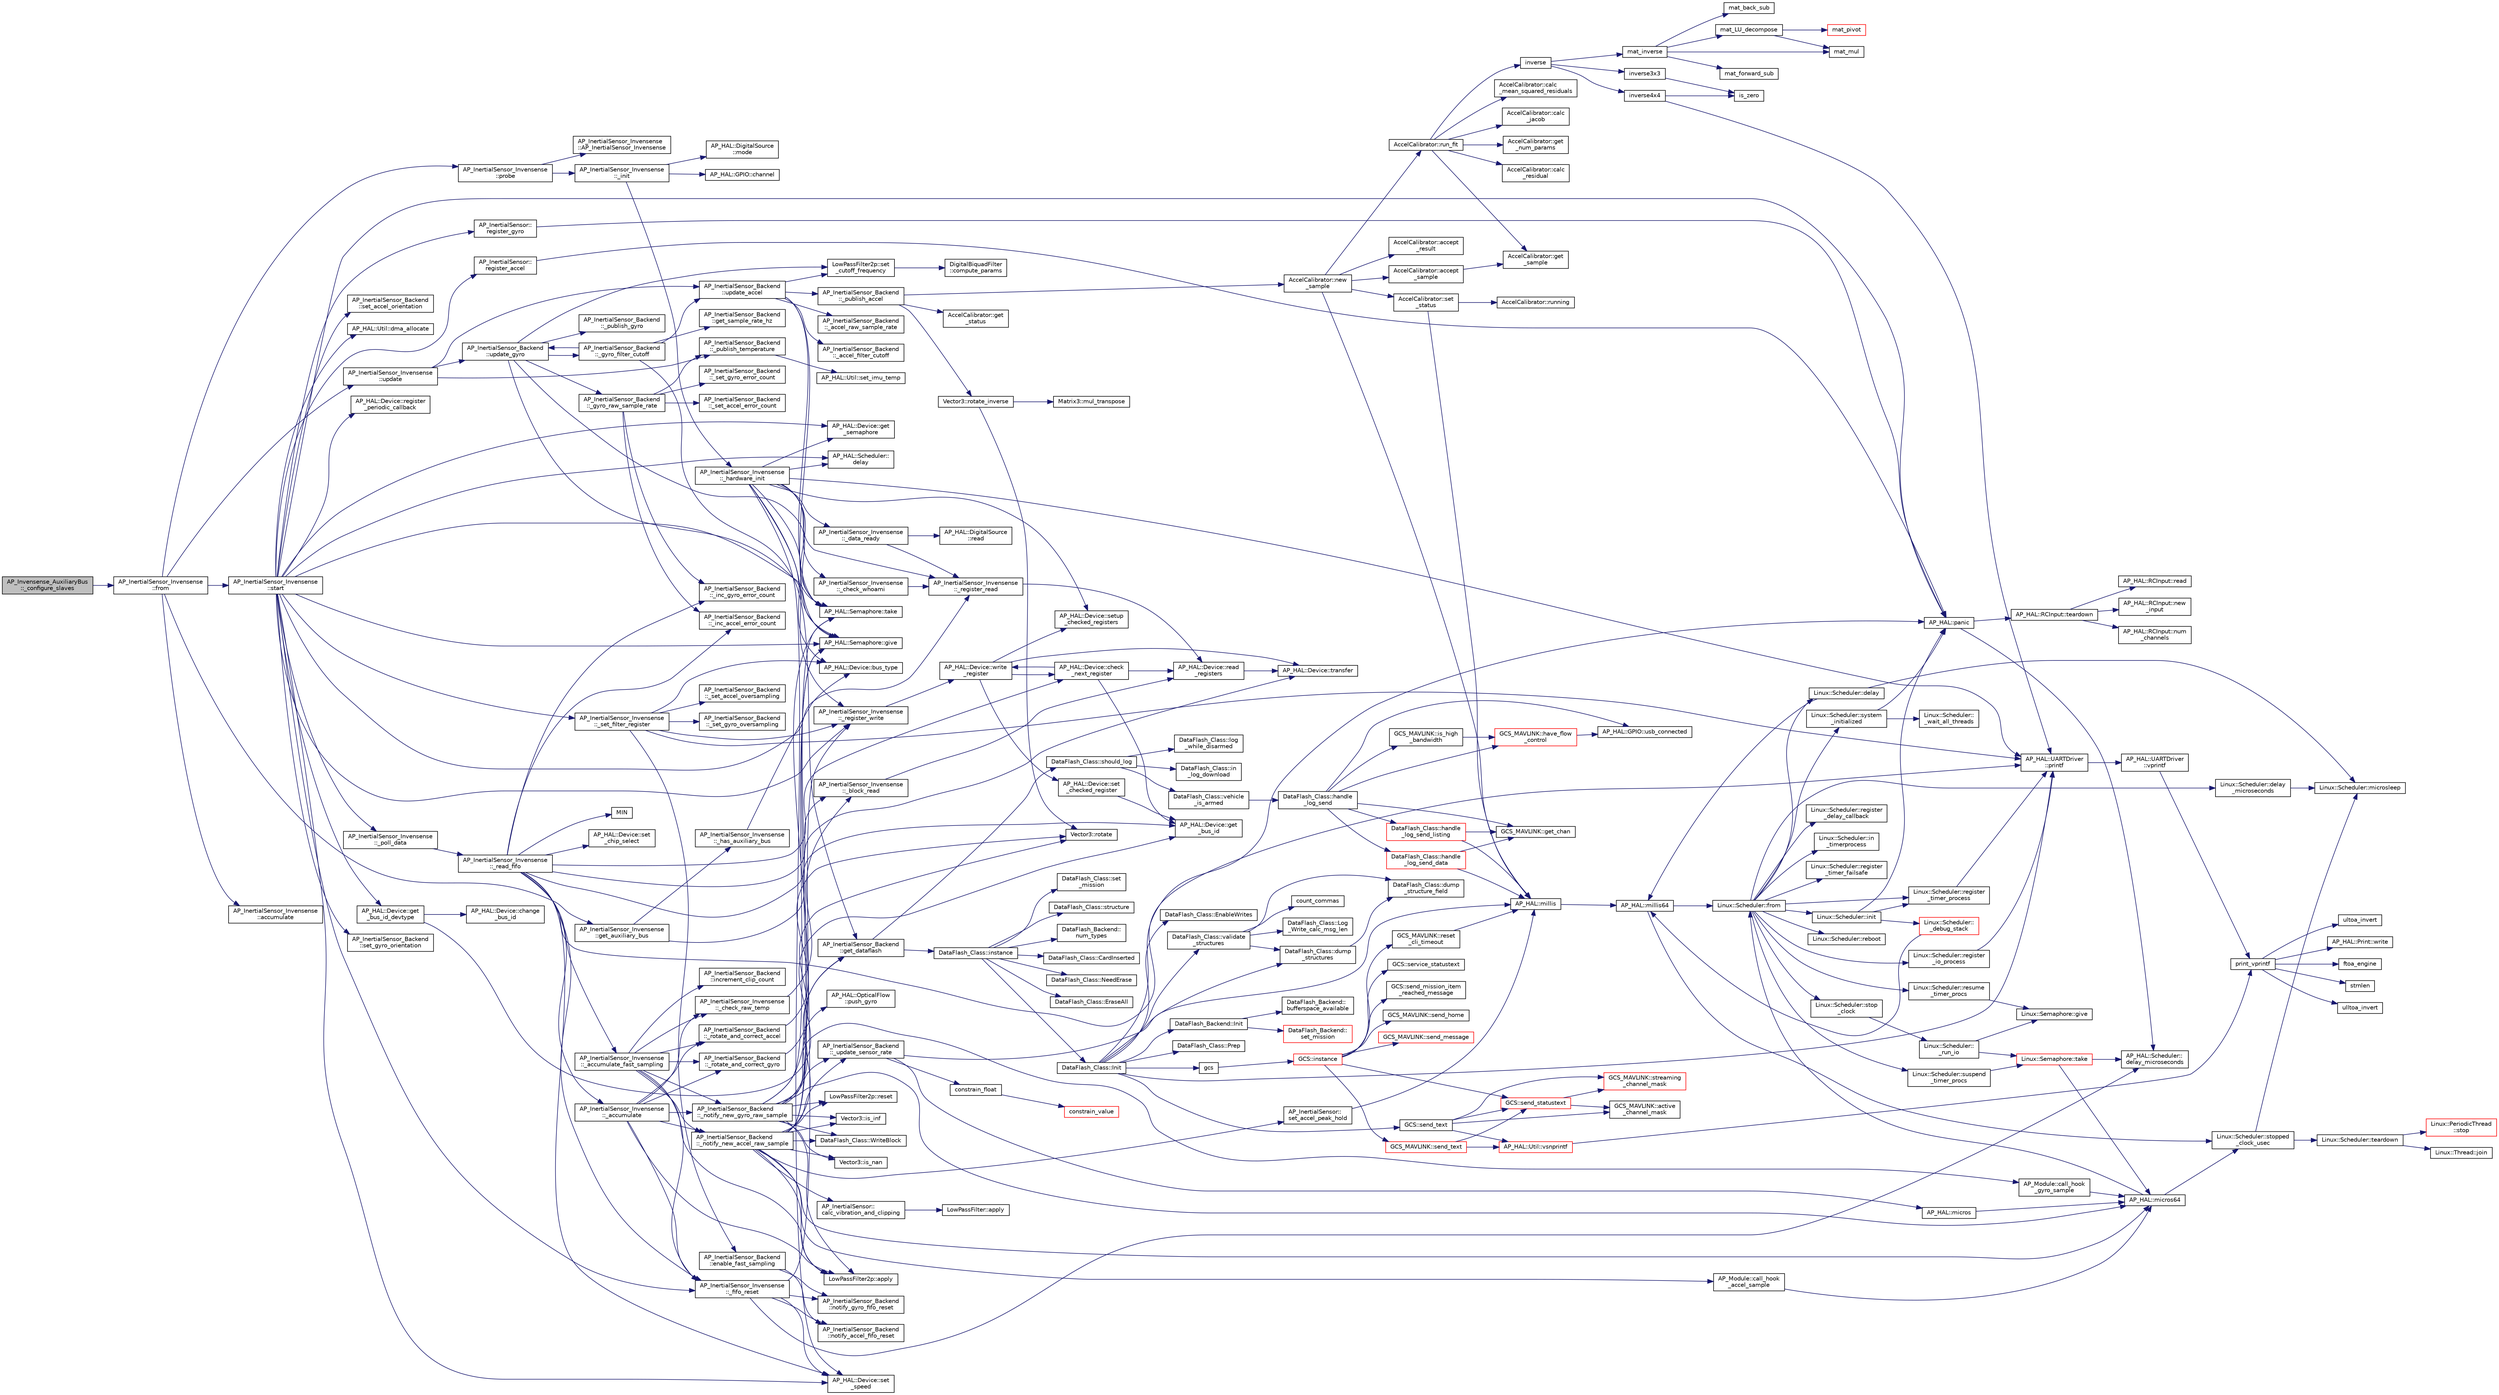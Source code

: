 digraph "AP_Invensense_AuxiliaryBus::_configure_slaves"
{
 // INTERACTIVE_SVG=YES
  edge [fontname="Helvetica",fontsize="10",labelfontname="Helvetica",labelfontsize="10"];
  node [fontname="Helvetica",fontsize="10",shape=record];
  rankdir="LR";
  Node1 [label="AP_Invensense_AuxiliaryBus\l::_configure_slaves",height=0.2,width=0.4,color="black", fillcolor="grey75", style="filled", fontcolor="black"];
  Node1 -> Node2 [color="midnightblue",fontsize="10",style="solid",fontname="Helvetica"];
  Node2 [label="AP_InertialSensor_Invensense\l::from",height=0.2,width=0.4,color="black", fillcolor="white", style="filled",URL="$classAP__InertialSensor__Invensense.html#a06dbf9b0eab84d31dbba20ed8acd5d3e"];
  Node2 -> Node3 [color="midnightblue",fontsize="10",style="solid",fontname="Helvetica"];
  Node3 [label="AP_InertialSensor_Invensense\l::probe",height=0.2,width=0.4,color="black", fillcolor="white", style="filled",URL="$classAP__InertialSensor__Invensense.html#a8097ce7e76464929d323cfc339ed4ac4"];
  Node3 -> Node4 [color="midnightblue",fontsize="10",style="solid",fontname="Helvetica"];
  Node4 [label="AP_InertialSensor_Invensense\l::AP_InertialSensor_Invensense",height=0.2,width=0.4,color="black", fillcolor="white", style="filled",URL="$classAP__InertialSensor__Invensense.html#a97e4364fb212a0f6e4282a318579ea54"];
  Node3 -> Node5 [color="midnightblue",fontsize="10",style="solid",fontname="Helvetica"];
  Node5 [label="AP_InertialSensor_Invensense\l::_init",height=0.2,width=0.4,color="black", fillcolor="white", style="filled",URL="$classAP__InertialSensor__Invensense.html#aa1f73d88f390dc33a024e74d418fcdbb"];
  Node5 -> Node6 [color="midnightblue",fontsize="10",style="solid",fontname="Helvetica"];
  Node6 [label="AP_HAL::GPIO::channel",height=0.2,width=0.4,color="black", fillcolor="white", style="filled",URL="$classAP__HAL_1_1GPIO.html#a4e8955091af056240f447b68b76725bb"];
  Node5 -> Node7 [color="midnightblue",fontsize="10",style="solid",fontname="Helvetica"];
  Node7 [label="AP_HAL::DigitalSource\l::mode",height=0.2,width=0.4,color="black", fillcolor="white", style="filled",URL="$classAP__HAL_1_1DigitalSource.html#af16b96dab1499f30659a1fd892df6c2d"];
  Node5 -> Node8 [color="midnightblue",fontsize="10",style="solid",fontname="Helvetica"];
  Node8 [label="AP_InertialSensor_Invensense\l::_hardware_init",height=0.2,width=0.4,color="black", fillcolor="white", style="filled",URL="$classAP__InertialSensor__Invensense.html#a21cdfb1a680c3a9ef39a8b0de574551d"];
  Node8 -> Node9 [color="midnightblue",fontsize="10",style="solid",fontname="Helvetica"];
  Node9 [label="AP_HAL::Device::get\l_semaphore",height=0.2,width=0.4,color="black", fillcolor="white", style="filled",URL="$classAP__HAL_1_1Device.html#a9cfca3d6c720115b4c77b21b64a2b8af"];
  Node8 -> Node10 [color="midnightblue",fontsize="10",style="solid",fontname="Helvetica"];
  Node10 [label="AP_HAL::Semaphore::take",height=0.2,width=0.4,color="black", fillcolor="white", style="filled",URL="$classAP__HAL_1_1Semaphore.html#abd3a0affad8bb211981a979f30386589"];
  Node8 -> Node11 [color="midnightblue",fontsize="10",style="solid",fontname="Helvetica"];
  Node11 [label="AP_HAL::Device::setup\l_checked_registers",height=0.2,width=0.4,color="black", fillcolor="white", style="filled",URL="$classAP__HAL_1_1Device.html#a4bad879386bd93b7f2340bff1437d041"];
  Node8 -> Node12 [color="midnightblue",fontsize="10",style="solid",fontname="Helvetica"];
  Node12 [label="AP_HAL::Device::set\l_speed",height=0.2,width=0.4,color="black", fillcolor="white", style="filled",URL="$classAP__HAL_1_1Device.html#ab8df2848215253ccd70298be7bb52339"];
  Node8 -> Node13 [color="midnightblue",fontsize="10",style="solid",fontname="Helvetica"];
  Node13 [label="AP_InertialSensor_Invensense\l::_check_whoami",height=0.2,width=0.4,color="black", fillcolor="white", style="filled",URL="$classAP__InertialSensor__Invensense.html#a0404ba143b7451a0ffb09b410733881b"];
  Node13 -> Node14 [color="midnightblue",fontsize="10",style="solid",fontname="Helvetica"];
  Node14 [label="AP_InertialSensor_Invensense\l::_register_read",height=0.2,width=0.4,color="black", fillcolor="white", style="filled",URL="$classAP__InertialSensor__Invensense.html#ab3565db6e0296bc0515f6d02f80ffade"];
  Node14 -> Node15 [color="midnightblue",fontsize="10",style="solid",fontname="Helvetica"];
  Node15 [label="AP_HAL::Device::read\l_registers",height=0.2,width=0.4,color="black", fillcolor="white", style="filled",URL="$classAP__HAL_1_1Device.html#a66215f964cfb5c7421effdb88a749550"];
  Node15 -> Node16 [color="midnightblue",fontsize="10",style="solid",fontname="Helvetica"];
  Node16 [label="AP_HAL::Device::transfer",height=0.2,width=0.4,color="black", fillcolor="white", style="filled",URL="$classAP__HAL_1_1Device.html#a2af24b5f93b678af718b65a606e538b0"];
  Node8 -> Node17 [color="midnightblue",fontsize="10",style="solid",fontname="Helvetica"];
  Node17 [label="AP_HAL::Semaphore::give",height=0.2,width=0.4,color="black", fillcolor="white", style="filled",URL="$classAP__HAL_1_1Semaphore.html#afcdbf03d5bea9d83037acc93bfaea7ce"];
  Node8 -> Node14 [color="midnightblue",fontsize="10",style="solid",fontname="Helvetica"];
  Node8 -> Node18 [color="midnightblue",fontsize="10",style="solid",fontname="Helvetica"];
  Node18 [label="AP_InertialSensor_Invensense\l::_register_write",height=0.2,width=0.4,color="black", fillcolor="white", style="filled",URL="$classAP__InertialSensor__Invensense.html#ab650abe4789bb0eef9a4c34812e5603e"];
  Node18 -> Node19 [color="midnightblue",fontsize="10",style="solid",fontname="Helvetica"];
  Node19 [label="AP_HAL::Device::write\l_register",height=0.2,width=0.4,color="black", fillcolor="white", style="filled",URL="$classAP__HAL_1_1Device.html#a450d2427d58c09d75c8268f8b808c37b"];
  Node19 -> Node20 [color="midnightblue",fontsize="10",style="solid",fontname="Helvetica"];
  Node20 [label="AP_HAL::Device::set\l_checked_register",height=0.2,width=0.4,color="black", fillcolor="white", style="filled",URL="$classAP__HAL_1_1Device.html#a44b62acec2c1c5d8bf8b9c07f5fe7192"];
  Node20 -> Node21 [color="midnightblue",fontsize="10",style="solid",fontname="Helvetica"];
  Node21 [label="AP_HAL::Device::get\l_bus_id",height=0.2,width=0.4,color="black", fillcolor="white", style="filled",URL="$classAP__HAL_1_1Device.html#a682fd556614308cb02773e94ec8e4b26"];
  Node19 -> Node16 [color="midnightblue",fontsize="10",style="solid",fontname="Helvetica"];
  Node19 -> Node11 [color="midnightblue",fontsize="10",style="solid",fontname="Helvetica"];
  Node19 -> Node22 [color="midnightblue",fontsize="10",style="solid",fontname="Helvetica"];
  Node22 [label="AP_HAL::Device::check\l_next_register",height=0.2,width=0.4,color="black", fillcolor="white", style="filled",URL="$classAP__HAL_1_1Device.html#a81202d89062b62f93bf8d13fa30a86d0"];
  Node22 -> Node15 [color="midnightblue",fontsize="10",style="solid",fontname="Helvetica"];
  Node22 -> Node21 [color="midnightblue",fontsize="10",style="solid",fontname="Helvetica"];
  Node22 -> Node19 [color="midnightblue",fontsize="10",style="solid",fontname="Helvetica"];
  Node8 -> Node23 [color="midnightblue",fontsize="10",style="solid",fontname="Helvetica"];
  Node23 [label="AP_HAL::Scheduler::\ldelay",height=0.2,width=0.4,color="black", fillcolor="white", style="filled",URL="$classAP__HAL_1_1Scheduler.html#ab3175e2e6223ccfe82f957e41cc12b26"];
  Node8 -> Node24 [color="midnightblue",fontsize="10",style="solid",fontname="Helvetica"];
  Node24 [label="AP_HAL::Device::bus_type",height=0.2,width=0.4,color="black", fillcolor="white", style="filled",URL="$classAP__HAL_1_1Device.html#a0e51c1247cf5f1ed2d689263d9c48eae"];
  Node8 -> Node25 [color="midnightblue",fontsize="10",style="solid",fontname="Helvetica"];
  Node25 [label="AP_InertialSensor_Invensense\l::_data_ready",height=0.2,width=0.4,color="black", fillcolor="white", style="filled",URL="$classAP__InertialSensor__Invensense.html#a425c8c056c2e606f472b8c49f4ad99b2"];
  Node25 -> Node26 [color="midnightblue",fontsize="10",style="solid",fontname="Helvetica"];
  Node26 [label="AP_HAL::DigitalSource\l::read",height=0.2,width=0.4,color="black", fillcolor="white", style="filled",URL="$classAP__HAL_1_1DigitalSource.html#a6d155c0e1088e7b045b075c34bc2a13e"];
  Node25 -> Node14 [color="midnightblue",fontsize="10",style="solid",fontname="Helvetica"];
  Node8 -> Node27 [color="midnightblue",fontsize="10",style="solid",fontname="Helvetica"];
  Node27 [label="AP_HAL::UARTDriver\l::printf",height=0.2,width=0.4,color="black", fillcolor="white", style="filled",URL="$classAP__HAL_1_1UARTDriver.html#a6ceedc792594e59fc7d80b39a435f027"];
  Node27 -> Node28 [color="midnightblue",fontsize="10",style="solid",fontname="Helvetica"];
  Node28 [label="AP_HAL::UARTDriver\l::vprintf",height=0.2,width=0.4,color="black", fillcolor="white", style="filled",URL="$classAP__HAL_1_1UARTDriver.html#aa8abfb6d6641299472c29ac1edde559f"];
  Node28 -> Node29 [color="midnightblue",fontsize="10",style="solid",fontname="Helvetica"];
  Node29 [label="print_vprintf",height=0.2,width=0.4,color="black", fillcolor="white", style="filled",URL="$print__vprintf_8cpp.html#a1534eaeab54696df96975b56d9f49212"];
  Node29 -> Node30 [color="midnightblue",fontsize="10",style="solid",fontname="Helvetica"];
  Node30 [label="AP_HAL::Print::write",height=0.2,width=0.4,color="black", fillcolor="white", style="filled",URL="$classAP__HAL_1_1Print.html#acc65391952a43334f8f5c9bef341f501"];
  Node29 -> Node31 [color="midnightblue",fontsize="10",style="solid",fontname="Helvetica"];
  Node31 [label="ftoa_engine",height=0.2,width=0.4,color="black", fillcolor="white", style="filled",URL="$ftoa__engine_8cpp.html#a1c28234da8f20b43c85890d4bb452947"];
  Node29 -> Node32 [color="midnightblue",fontsize="10",style="solid",fontname="Helvetica"];
  Node32 [label="strnlen",height=0.2,width=0.4,color="black", fillcolor="white", style="filled",URL="$replace_8cpp.html#a880bcc7b85a09e6254691bebd5344b51"];
  Node29 -> Node33 [color="midnightblue",fontsize="10",style="solid",fontname="Helvetica"];
  Node33 [label="ulltoa_invert",height=0.2,width=0.4,color="black", fillcolor="white", style="filled",URL="$utoa__invert_8cpp.html#a34926f552460b47c414ec4d83b32815c"];
  Node29 -> Node34 [color="midnightblue",fontsize="10",style="solid",fontname="Helvetica"];
  Node34 [label="ultoa_invert",height=0.2,width=0.4,color="black", fillcolor="white", style="filled",URL="$utoa__invert_8cpp.html#a5d99bba8e697c1e11da489d88fca8559"];
  Node2 -> Node35 [color="midnightblue",fontsize="10",style="solid",fontname="Helvetica"];
  Node35 [label="AP_InertialSensor_Invensense\l::update",height=0.2,width=0.4,color="black", fillcolor="white", style="filled",URL="$classAP__InertialSensor__Invensense.html#a247c35c3a991df3b0d40725108fd1763"];
  Node35 -> Node36 [color="midnightblue",fontsize="10",style="solid",fontname="Helvetica"];
  Node36 [label="AP_InertialSensor_Backend\l::update_accel",height=0.2,width=0.4,color="black", fillcolor="white", style="filled",URL="$classAP__InertialSensor__Backend.html#a27b1b02d701a305058551ad22d6fb75c"];
  Node36 -> Node10 [color="midnightblue",fontsize="10",style="solid",fontname="Helvetica"];
  Node36 -> Node37 [color="midnightblue",fontsize="10",style="solid",fontname="Helvetica"];
  Node37 [label="AP_InertialSensor_Backend\l::_publish_accel",height=0.2,width=0.4,color="black", fillcolor="white", style="filled",URL="$classAP__InertialSensor__Backend.html#a28212257f5b97b6e129f6b2d2c20424e"];
  Node37 -> Node38 [color="midnightblue",fontsize="10",style="solid",fontname="Helvetica"];
  Node38 [label="AccelCalibrator::get\l_status",height=0.2,width=0.4,color="black", fillcolor="white", style="filled",URL="$classAccelCalibrator.html#afc7c6fd5f0ab24471373a03995588e70"];
  Node37 -> Node39 [color="midnightblue",fontsize="10",style="solid",fontname="Helvetica"];
  Node39 [label="Vector3::rotate_inverse",height=0.2,width=0.4,color="black", fillcolor="white", style="filled",URL="$classVector3.html#a54af2cdf84d76ad47bdb4f7f43ccb7e8"];
  Node39 -> Node40 [color="midnightblue",fontsize="10",style="solid",fontname="Helvetica"];
  Node40 [label="Vector3::rotate",height=0.2,width=0.4,color="black", fillcolor="white", style="filled",URL="$classVector3.html#a53d5701ae2db9492944550927279b7b8"];
  Node39 -> Node41 [color="midnightblue",fontsize="10",style="solid",fontname="Helvetica"];
  Node41 [label="Matrix3::mul_transpose",height=0.2,width=0.4,color="black", fillcolor="white", style="filled",URL="$classMatrix3.html#a3705734aec6b67d729011cd792d7398a"];
  Node37 -> Node42 [color="midnightblue",fontsize="10",style="solid",fontname="Helvetica"];
  Node42 [label="AccelCalibrator::new\l_sample",height=0.2,width=0.4,color="black", fillcolor="white", style="filled",URL="$classAccelCalibrator.html#a32fa0d479b35c9ca0283542a6420b7cf"];
  Node42 -> Node43 [color="midnightblue",fontsize="10",style="solid",fontname="Helvetica"];
  Node43 [label="AccelCalibrator::set\l_status",height=0.2,width=0.4,color="black", fillcolor="white", style="filled",URL="$classAccelCalibrator.html#a2243497b1553a96ec4589da2489ad379"];
  Node43 -> Node44 [color="midnightblue",fontsize="10",style="solid",fontname="Helvetica"];
  Node44 [label="AccelCalibrator::running",height=0.2,width=0.4,color="black", fillcolor="white", style="filled",URL="$classAccelCalibrator.html#a0689e99155c87b32bd0fa72402e297a1"];
  Node43 -> Node45 [color="midnightblue",fontsize="10",style="solid",fontname="Helvetica"];
  Node45 [label="AP_HAL::millis",height=0.2,width=0.4,color="black", fillcolor="white", style="filled",URL="$namespaceAP__HAL.html#a77dffbb18891996280308e21316ec186"];
  Node45 -> Node46 [color="midnightblue",fontsize="10",style="solid",fontname="Helvetica"];
  Node46 [label="AP_HAL::millis64",height=0.2,width=0.4,color="black", fillcolor="white", style="filled",URL="$namespaceAP__HAL.html#a59336c5fceaf28a76d1df1581a87a25d"];
  Node46 -> Node47 [color="midnightblue",fontsize="10",style="solid",fontname="Helvetica"];
  Node47 [label="Linux::Scheduler::from",height=0.2,width=0.4,color="black", fillcolor="white", style="filled",URL="$classLinux_1_1Scheduler.html#a53ecaae0fdc72f85bd57c4b0cff93653"];
  Node47 -> Node48 [color="midnightblue",fontsize="10",style="solid",fontname="Helvetica"];
  Node48 [label="Linux::Scheduler::init",height=0.2,width=0.4,color="black", fillcolor="white", style="filled",URL="$classLinux_1_1Scheduler.html#a3d77c332e051c28c83fb07757e7100bd"];
  Node48 -> Node49 [color="midnightblue",fontsize="10",style="solid",fontname="Helvetica"];
  Node49 [label="AP_HAL::panic",height=0.2,width=0.4,color="black", fillcolor="white", style="filled",URL="$namespaceAP__HAL.html#a71832f03d849a0c088f04fc98d3c8143"];
  Node49 -> Node50 [color="midnightblue",fontsize="10",style="solid",fontname="Helvetica"];
  Node50 [label="AP_HAL::RCInput::teardown",height=0.2,width=0.4,color="black", fillcolor="white", style="filled",URL="$classAP__HAL_1_1RCInput.html#a2bea13d38f2b9ae8bf5193a3a69f0a31"];
  Node50 -> Node51 [color="midnightblue",fontsize="10",style="solid",fontname="Helvetica"];
  Node51 [label="AP_HAL::RCInput::new\l_input",height=0.2,width=0.4,color="black", fillcolor="white", style="filled",URL="$classAP__HAL_1_1RCInput.html#aee1fade33080edef83dd7db0fad0f7da"];
  Node50 -> Node52 [color="midnightblue",fontsize="10",style="solid",fontname="Helvetica"];
  Node52 [label="AP_HAL::RCInput::num\l_channels",height=0.2,width=0.4,color="black", fillcolor="white", style="filled",URL="$classAP__HAL_1_1RCInput.html#ae55f959c6115c1f41783af3a2b6c4fcd"];
  Node50 -> Node53 [color="midnightblue",fontsize="10",style="solid",fontname="Helvetica"];
  Node53 [label="AP_HAL::RCInput::read",height=0.2,width=0.4,color="black", fillcolor="white", style="filled",URL="$classAP__HAL_1_1RCInput.html#a078fd7e6d2e6a899009ec674a8e03498"];
  Node49 -> Node54 [color="midnightblue",fontsize="10",style="solid",fontname="Helvetica"];
  Node54 [label="AP_HAL::Scheduler::\ldelay_microseconds",height=0.2,width=0.4,color="black", fillcolor="white", style="filled",URL="$classAP__HAL_1_1Scheduler.html#a78c4f1b1f192ac1c99544b6cc8f099b0"];
  Node48 -> Node55 [color="midnightblue",fontsize="10",style="solid",fontname="Helvetica"];
  Node55 [label="Linux::Scheduler::register\l_timer_process",height=0.2,width=0.4,color="black", fillcolor="white", style="filled",URL="$classLinux_1_1Scheduler.html#a02a34a123dfebaf360f7010745e1e646"];
  Node55 -> Node27 [color="midnightblue",fontsize="10",style="solid",fontname="Helvetica"];
  Node48 -> Node56 [color="midnightblue",fontsize="10",style="solid",fontname="Helvetica"];
  Node56 [label="Linux::Scheduler::\l_debug_stack",height=0.2,width=0.4,color="red", fillcolor="white", style="filled",URL="$classLinux_1_1Scheduler.html#a163eb7b285c95b1b1d036fc61d723910"];
  Node56 -> Node46 [color="midnightblue",fontsize="10",style="solid",fontname="Helvetica"];
  Node47 -> Node57 [color="midnightblue",fontsize="10",style="solid",fontname="Helvetica"];
  Node57 [label="Linux::Scheduler::delay",height=0.2,width=0.4,color="black", fillcolor="white", style="filled",URL="$classLinux_1_1Scheduler.html#a14f3239ecbb9889823b20dc9de655c2f"];
  Node57 -> Node46 [color="midnightblue",fontsize="10",style="solid",fontname="Helvetica"];
  Node57 -> Node58 [color="midnightblue",fontsize="10",style="solid",fontname="Helvetica"];
  Node58 [label="Linux::Scheduler::microsleep",height=0.2,width=0.4,color="black", fillcolor="white", style="filled",URL="$classLinux_1_1Scheduler.html#a647872aff158b510c56862f51f951538"];
  Node47 -> Node59 [color="midnightblue",fontsize="10",style="solid",fontname="Helvetica"];
  Node59 [label="Linux::Scheduler::delay\l_microseconds",height=0.2,width=0.4,color="black", fillcolor="white", style="filled",URL="$classLinux_1_1Scheduler.html#a4cffd5bcba0175bf49c7aa75ff3bf09a"];
  Node59 -> Node58 [color="midnightblue",fontsize="10",style="solid",fontname="Helvetica"];
  Node47 -> Node60 [color="midnightblue",fontsize="10",style="solid",fontname="Helvetica"];
  Node60 [label="Linux::Scheduler::register\l_delay_callback",height=0.2,width=0.4,color="black", fillcolor="white", style="filled",URL="$classLinux_1_1Scheduler.html#a5cb50b637d5fd3e5f9220bc23db0fb3f"];
  Node47 -> Node55 [color="midnightblue",fontsize="10",style="solid",fontname="Helvetica"];
  Node47 -> Node61 [color="midnightblue",fontsize="10",style="solid",fontname="Helvetica"];
  Node61 [label="Linux::Scheduler::register\l_io_process",height=0.2,width=0.4,color="black", fillcolor="white", style="filled",URL="$classLinux_1_1Scheduler.html#aa2be97cb8686d72cc322fb38f69a940c"];
  Node61 -> Node27 [color="midnightblue",fontsize="10",style="solid",fontname="Helvetica"];
  Node47 -> Node62 [color="midnightblue",fontsize="10",style="solid",fontname="Helvetica"];
  Node62 [label="Linux::Scheduler::suspend\l_timer_procs",height=0.2,width=0.4,color="black", fillcolor="white", style="filled",URL="$classLinux_1_1Scheduler.html#abba967d02c28cb0b16a7cebbff9bc6d6"];
  Node62 -> Node63 [color="midnightblue",fontsize="10",style="solid",fontname="Helvetica"];
  Node63 [label="Linux::Semaphore::take",height=0.2,width=0.4,color="red", fillcolor="white", style="filled",URL="$classLinux_1_1Semaphore.html#afc4c8706abb7e68aa4001ea372dc614e"];
  Node63 -> Node64 [color="midnightblue",fontsize="10",style="solid",fontname="Helvetica"];
  Node64 [label="AP_HAL::micros64",height=0.2,width=0.4,color="black", fillcolor="white", style="filled",URL="$namespaceAP__HAL.html#a7aa0ce7625c9680e30ff4a99940907a5"];
  Node64 -> Node47 [color="midnightblue",fontsize="10",style="solid",fontname="Helvetica"];
  Node64 -> Node65 [color="midnightblue",fontsize="10",style="solid",fontname="Helvetica"];
  Node65 [label="Linux::Scheduler::stopped\l_clock_usec",height=0.2,width=0.4,color="black", fillcolor="white", style="filled",URL="$classLinux_1_1Scheduler.html#a682b4c34f330f66db5ab4aa5d96e13f9"];
  Node65 -> Node58 [color="midnightblue",fontsize="10",style="solid",fontname="Helvetica"];
  Node65 -> Node66 [color="midnightblue",fontsize="10",style="solid",fontname="Helvetica"];
  Node66 [label="Linux::Scheduler::teardown",height=0.2,width=0.4,color="black", fillcolor="white", style="filled",URL="$classLinux_1_1Scheduler.html#ab373a83d818679432520ea881044b2a7"];
  Node66 -> Node67 [color="midnightblue",fontsize="10",style="solid",fontname="Helvetica"];
  Node67 [label="Linux::PeriodicThread\l::stop",height=0.2,width=0.4,color="red", fillcolor="white", style="filled",URL="$classLinux_1_1PeriodicThread.html#a136aaf6e713f63b246fc4a2905e6e9a1"];
  Node66 -> Node68 [color="midnightblue",fontsize="10",style="solid",fontname="Helvetica"];
  Node68 [label="Linux::Thread::join",height=0.2,width=0.4,color="black", fillcolor="white", style="filled",URL="$classLinux_1_1Thread.html#a32b7d184279634922e2f3b23b584fbcd"];
  Node63 -> Node54 [color="midnightblue",fontsize="10",style="solid",fontname="Helvetica"];
  Node47 -> Node69 [color="midnightblue",fontsize="10",style="solid",fontname="Helvetica"];
  Node69 [label="Linux::Scheduler::resume\l_timer_procs",height=0.2,width=0.4,color="black", fillcolor="white", style="filled",URL="$classLinux_1_1Scheduler.html#aee4e701b92cb4721c4de1bfcdcded70c"];
  Node69 -> Node70 [color="midnightblue",fontsize="10",style="solid",fontname="Helvetica"];
  Node70 [label="Linux::Semaphore::give",height=0.2,width=0.4,color="black", fillcolor="white", style="filled",URL="$classLinux_1_1Semaphore.html#a216f91636f64b57b59d43ef64af91624"];
  Node47 -> Node71 [color="midnightblue",fontsize="10",style="solid",fontname="Helvetica"];
  Node71 [label="Linux::Scheduler::in\l_timerprocess",height=0.2,width=0.4,color="black", fillcolor="white", style="filled",URL="$classLinux_1_1Scheduler.html#af23753e7c6bfa97553db215a64235455"];
  Node47 -> Node72 [color="midnightblue",fontsize="10",style="solid",fontname="Helvetica"];
  Node72 [label="Linux::Scheduler::register\l_timer_failsafe",height=0.2,width=0.4,color="black", fillcolor="white", style="filled",URL="$classLinux_1_1Scheduler.html#ac193459e3575c7a0588fdc72250c2044"];
  Node47 -> Node73 [color="midnightblue",fontsize="10",style="solid",fontname="Helvetica"];
  Node73 [label="Linux::Scheduler::system\l_initialized",height=0.2,width=0.4,color="black", fillcolor="white", style="filled",URL="$classLinux_1_1Scheduler.html#ad6070a7ee637adf5101b1e6b6efbf8f6"];
  Node73 -> Node49 [color="midnightblue",fontsize="10",style="solid",fontname="Helvetica"];
  Node73 -> Node74 [color="midnightblue",fontsize="10",style="solid",fontname="Helvetica"];
  Node74 [label="Linux::Scheduler::\l_wait_all_threads",height=0.2,width=0.4,color="black", fillcolor="white", style="filled",URL="$classLinux_1_1Scheduler.html#ac52c8da3f1f4fd79c50bd64379daf399"];
  Node47 -> Node75 [color="midnightblue",fontsize="10",style="solid",fontname="Helvetica"];
  Node75 [label="Linux::Scheduler::reboot",height=0.2,width=0.4,color="black", fillcolor="white", style="filled",URL="$classLinux_1_1Scheduler.html#ae72cfa66c849ffd882ef518c35c71e69"];
  Node47 -> Node76 [color="midnightblue",fontsize="10",style="solid",fontname="Helvetica"];
  Node76 [label="Linux::Scheduler::stop\l_clock",height=0.2,width=0.4,color="black", fillcolor="white", style="filled",URL="$classLinux_1_1Scheduler.html#a392aebafcdfe9a812e4db4b7a9dcce9c"];
  Node76 -> Node77 [color="midnightblue",fontsize="10",style="solid",fontname="Helvetica"];
  Node77 [label="Linux::Scheduler::\l_run_io",height=0.2,width=0.4,color="black", fillcolor="white", style="filled",URL="$classLinux_1_1Scheduler.html#a70b024d7d0886bf47b46cc3ee310d638"];
  Node77 -> Node63 [color="midnightblue",fontsize="10",style="solid",fontname="Helvetica"];
  Node77 -> Node70 [color="midnightblue",fontsize="10",style="solid",fontname="Helvetica"];
  Node46 -> Node65 [color="midnightblue",fontsize="10",style="solid",fontname="Helvetica"];
  Node42 -> Node45 [color="midnightblue",fontsize="10",style="solid",fontname="Helvetica"];
  Node42 -> Node78 [color="midnightblue",fontsize="10",style="solid",fontname="Helvetica"];
  Node78 [label="AccelCalibrator::accept\l_sample",height=0.2,width=0.4,color="black", fillcolor="white", style="filled",URL="$classAccelCalibrator.html#abb7fc0441ba375be7f5b4104c8a031c1"];
  Node78 -> Node79 [color="midnightblue",fontsize="10",style="solid",fontname="Helvetica"];
  Node79 [label="AccelCalibrator::get\l_sample",height=0.2,width=0.4,color="black", fillcolor="white", style="filled",URL="$classAccelCalibrator.html#a97c6d873d36c2598ff8b8964b0307d8c"];
  Node42 -> Node80 [color="midnightblue",fontsize="10",style="solid",fontname="Helvetica"];
  Node80 [label="AccelCalibrator::run_fit",height=0.2,width=0.4,color="black", fillcolor="white", style="filled",URL="$classAccelCalibrator.html#add787b3abf29b965e5c6946516c45a04"];
  Node80 -> Node81 [color="midnightblue",fontsize="10",style="solid",fontname="Helvetica"];
  Node81 [label="AccelCalibrator::calc\l_mean_squared_residuals",height=0.2,width=0.4,color="black", fillcolor="white", style="filled",URL="$classAccelCalibrator.html#a862df661404f1c4eb0af38fb21653e09"];
  Node80 -> Node79 [color="midnightblue",fontsize="10",style="solid",fontname="Helvetica"];
  Node80 -> Node82 [color="midnightblue",fontsize="10",style="solid",fontname="Helvetica"];
  Node82 [label="AccelCalibrator::calc\l_jacob",height=0.2,width=0.4,color="black", fillcolor="white", style="filled",URL="$classAccelCalibrator.html#a8244fa14cdefb83df578d9b765d051a7"];
  Node80 -> Node83 [color="midnightblue",fontsize="10",style="solid",fontname="Helvetica"];
  Node83 [label="AccelCalibrator::get\l_num_params",height=0.2,width=0.4,color="black", fillcolor="white", style="filled",URL="$classAccelCalibrator.html#aef257ef51e6550eb7635b435ff8f6c35"];
  Node80 -> Node84 [color="midnightblue",fontsize="10",style="solid",fontname="Helvetica"];
  Node84 [label="AccelCalibrator::calc\l_residual",height=0.2,width=0.4,color="black", fillcolor="white", style="filled",URL="$classAccelCalibrator.html#a26140868d230a5c0f1f5dbf060c55904"];
  Node80 -> Node85 [color="midnightblue",fontsize="10",style="solid",fontname="Helvetica"];
  Node85 [label="inverse",height=0.2,width=0.4,color="black", fillcolor="white", style="filled",URL="$AP__Math_8h.html#adfb798dabbcb4c7a82b3a08978bd8738"];
  Node85 -> Node86 [color="midnightblue",fontsize="10",style="solid",fontname="Helvetica"];
  Node86 [label="inverse3x3",height=0.2,width=0.4,color="black", fillcolor="white", style="filled",URL="$matrix__alg_8cpp.html#a3aede2abf8bd30869b72dadaeb9e2c17"];
  Node86 -> Node87 [color="midnightblue",fontsize="10",style="solid",fontname="Helvetica"];
  Node87 [label="is_zero",height=0.2,width=0.4,color="black", fillcolor="white", style="filled",URL="$AP__Math_8h.html#a2a12cce483e9b870da70d30406d82c60"];
  Node85 -> Node88 [color="midnightblue",fontsize="10",style="solid",fontname="Helvetica"];
  Node88 [label="inverse4x4",height=0.2,width=0.4,color="black", fillcolor="white", style="filled",URL="$matrix__alg_8cpp.html#a5b0d60d12edb0ce4c1ed6599acccc6db"];
  Node88 -> Node27 [color="midnightblue",fontsize="10",style="solid",fontname="Helvetica"];
  Node88 -> Node87 [color="midnightblue",fontsize="10",style="solid",fontname="Helvetica"];
  Node85 -> Node89 [color="midnightblue",fontsize="10",style="solid",fontname="Helvetica"];
  Node89 [label="mat_inverse",height=0.2,width=0.4,color="black", fillcolor="white", style="filled",URL="$matrix__alg_8cpp.html#aec3cfc51b8c044f4faa4ab1d3a146435"];
  Node89 -> Node90 [color="midnightblue",fontsize="10",style="solid",fontname="Helvetica"];
  Node90 [label="mat_LU_decompose",height=0.2,width=0.4,color="black", fillcolor="white", style="filled",URL="$matrix__alg_8cpp.html#a71120309d433abdf23de6c2d78440b1c"];
  Node90 -> Node91 [color="midnightblue",fontsize="10",style="solid",fontname="Helvetica"];
  Node91 [label="mat_pivot",height=0.2,width=0.4,color="red", fillcolor="white", style="filled",URL="$matrix__alg_8cpp.html#a7a49fc8b7a650e05045994ffba7c1dbc"];
  Node90 -> Node92 [color="midnightblue",fontsize="10",style="solid",fontname="Helvetica"];
  Node92 [label="mat_mul",height=0.2,width=0.4,color="black", fillcolor="white", style="filled",URL="$matrix__alg_8cpp.html#a9e2d939e8250f6c633d3b87661b04d45"];
  Node89 -> Node93 [color="midnightblue",fontsize="10",style="solid",fontname="Helvetica"];
  Node93 [label="mat_forward_sub",height=0.2,width=0.4,color="black", fillcolor="white", style="filled",URL="$matrix__alg_8cpp.html#ae99d89fadc41e4ff699c74822490a71e"];
  Node89 -> Node94 [color="midnightblue",fontsize="10",style="solid",fontname="Helvetica"];
  Node94 [label="mat_back_sub",height=0.2,width=0.4,color="black", fillcolor="white", style="filled",URL="$matrix__alg_8cpp.html#a5f5a54d345886bbaf464910d3a1cf139"];
  Node89 -> Node92 [color="midnightblue",fontsize="10",style="solid",fontname="Helvetica"];
  Node42 -> Node95 [color="midnightblue",fontsize="10",style="solid",fontname="Helvetica"];
  Node95 [label="AccelCalibrator::accept\l_result",height=0.2,width=0.4,color="black", fillcolor="white", style="filled",URL="$classAccelCalibrator.html#a428538cd5b3d10e47f0173821325d247"];
  Node36 -> Node96 [color="midnightblue",fontsize="10",style="solid",fontname="Helvetica"];
  Node96 [label="AP_InertialSensor_Backend\l::_accel_filter_cutoff",height=0.2,width=0.4,color="black", fillcolor="white", style="filled",URL="$classAP__InertialSensor__Backend.html#aa7fdfb9c9f28d883fbb109e13ded7f0f"];
  Node36 -> Node97 [color="midnightblue",fontsize="10",style="solid",fontname="Helvetica"];
  Node97 [label="LowPassFilter2p::set\l_cutoff_frequency",height=0.2,width=0.4,color="black", fillcolor="white", style="filled",URL="$classLowPassFilter2p.html#ac6157f65625e34dec2f7af4474dfb923"];
  Node97 -> Node98 [color="midnightblue",fontsize="10",style="solid",fontname="Helvetica"];
  Node98 [label="DigitalBiquadFilter\l::compute_params",height=0.2,width=0.4,color="black", fillcolor="white", style="filled",URL="$classDigitalBiquadFilter.html#a04934227f74d578b794f779505dc285c"];
  Node36 -> Node99 [color="midnightblue",fontsize="10",style="solid",fontname="Helvetica"];
  Node99 [label="AP_InertialSensor_Backend\l::_accel_raw_sample_rate",height=0.2,width=0.4,color="black", fillcolor="white", style="filled",URL="$classAP__InertialSensor__Backend.html#a0ebddde2a1461e01200c4e40d7d75f91"];
  Node36 -> Node17 [color="midnightblue",fontsize="10",style="solid",fontname="Helvetica"];
  Node35 -> Node100 [color="midnightblue",fontsize="10",style="solid",fontname="Helvetica"];
  Node100 [label="AP_InertialSensor_Backend\l::update_gyro",height=0.2,width=0.4,color="black", fillcolor="white", style="filled",URL="$classAP__InertialSensor__Backend.html#a0b5d300f99eee2d9debcc7380fd29ab0"];
  Node100 -> Node10 [color="midnightblue",fontsize="10",style="solid",fontname="Helvetica"];
  Node100 -> Node101 [color="midnightblue",fontsize="10",style="solid",fontname="Helvetica"];
  Node101 [label="AP_InertialSensor_Backend\l::_publish_gyro",height=0.2,width=0.4,color="black", fillcolor="white", style="filled",URL="$classAP__InertialSensor__Backend.html#a5dbcfeb327b4622ea03838db64660dc8"];
  Node100 -> Node102 [color="midnightblue",fontsize="10",style="solid",fontname="Helvetica"];
  Node102 [label="AP_InertialSensor_Backend\l::_gyro_filter_cutoff",height=0.2,width=0.4,color="black", fillcolor="white", style="filled",URL="$classAP__InertialSensor__Backend.html#a9c376bd62d2a8e0262f887c6188d0af9"];
  Node102 -> Node103 [color="midnightblue",fontsize="10",style="solid",fontname="Helvetica"];
  Node103 [label="AP_InertialSensor_Backend\l::get_sample_rate_hz",height=0.2,width=0.4,color="black", fillcolor="white", style="filled",URL="$classAP__InertialSensor__Backend.html#a28b3bb23c5310c8691b897875523d75c"];
  Node102 -> Node104 [color="midnightblue",fontsize="10",style="solid",fontname="Helvetica"];
  Node104 [label="AP_InertialSensor_Backend\l::get_dataflash",height=0.2,width=0.4,color="black", fillcolor="white", style="filled",URL="$classAP__InertialSensor__Backend.html#a6c878a16f5530684e2e1644a374756ca"];
  Node104 -> Node105 [color="midnightblue",fontsize="10",style="solid",fontname="Helvetica"];
  Node105 [label="DataFlash_Class::instance",height=0.2,width=0.4,color="black", fillcolor="white", style="filled",URL="$classDataFlash__Class.html#af898b7f68e05b5d2a6eaf53d2c178983"];
  Node105 -> Node106 [color="midnightblue",fontsize="10",style="solid",fontname="Helvetica"];
  Node106 [label="DataFlash_Class::set\l_mission",height=0.2,width=0.4,color="black", fillcolor="white", style="filled",URL="$classDataFlash__Class.html#a95bf3cac993c1ee326acc6447e99d875"];
  Node105 -> Node107 [color="midnightblue",fontsize="10",style="solid",fontname="Helvetica"];
  Node107 [label="DataFlash_Class::Init",height=0.2,width=0.4,color="black", fillcolor="white", style="filled",URL="$classDataFlash__Class.html#aabebe7ff9db07e2890274fceaa81b063"];
  Node107 -> Node108 [color="midnightblue",fontsize="10",style="solid",fontname="Helvetica"];
  Node108 [label="gcs",height=0.2,width=0.4,color="black", fillcolor="white", style="filled",URL="$GCS_8h.html#a1d3cc361b864ddf64a44c12ab3bd044e"];
  Node108 -> Node109 [color="midnightblue",fontsize="10",style="solid",fontname="Helvetica"];
  Node109 [label="GCS::instance",height=0.2,width=0.4,color="red", fillcolor="white", style="filled",URL="$classGCS.html#ae4cc34bdfabd2de4587d3553e6b4582d"];
  Node109 -> Node110 [color="midnightblue",fontsize="10",style="solid",fontname="Helvetica"];
  Node110 [label="GCS_MAVLINK::send_text",height=0.2,width=0.4,color="red", fillcolor="white", style="filled",URL="$structGCS__MAVLINK.html#a4a140f70e82bd456931afdfe045d610b"];
  Node110 -> Node111 [color="midnightblue",fontsize="10",style="solid",fontname="Helvetica"];
  Node111 [label="AP_HAL::Util::vsnprintf",height=0.2,width=0.4,color="red", fillcolor="white", style="filled",URL="$classAP__HAL_1_1Util.html#ac57ef0a9815cd597ad5cab5d6c31c6c8"];
  Node111 -> Node29 [color="midnightblue",fontsize="10",style="solid",fontname="Helvetica"];
  Node110 -> Node112 [color="midnightblue",fontsize="10",style="solid",fontname="Helvetica"];
  Node112 [label="GCS::send_statustext",height=0.2,width=0.4,color="red", fillcolor="white", style="filled",URL="$classGCS.html#a313e604179053ea42415b1c9289f13cd"];
  Node112 -> Node113 [color="midnightblue",fontsize="10",style="solid",fontname="Helvetica"];
  Node113 [label="GCS_MAVLINK::active\l_channel_mask",height=0.2,width=0.4,color="black", fillcolor="white", style="filled",URL="$structGCS__MAVLINK.html#acad5b4ab40c7b7486392f07193ce4190"];
  Node112 -> Node114 [color="midnightblue",fontsize="10",style="solid",fontname="Helvetica"];
  Node114 [label="GCS_MAVLINK::streaming\l_channel_mask",height=0.2,width=0.4,color="red", fillcolor="white", style="filled",URL="$structGCS__MAVLINK.html#af948c4a65f98679941885e2c7cc12ac5"];
  Node109 -> Node112 [color="midnightblue",fontsize="10",style="solid",fontname="Helvetica"];
  Node109 -> Node115 [color="midnightblue",fontsize="10",style="solid",fontname="Helvetica"];
  Node115 [label="GCS::service_statustext",height=0.2,width=0.4,color="black", fillcolor="white", style="filled",URL="$classGCS.html#a824e538eff6cbf7c9074840600fbf6ff"];
  Node109 -> Node116 [color="midnightblue",fontsize="10",style="solid",fontname="Helvetica"];
  Node116 [label="GCS_MAVLINK::reset\l_cli_timeout",height=0.2,width=0.4,color="black", fillcolor="white", style="filled",URL="$structGCS__MAVLINK.html#af5e92e687223f8a102363b90f325e612"];
  Node116 -> Node45 [color="midnightblue",fontsize="10",style="solid",fontname="Helvetica"];
  Node109 -> Node117 [color="midnightblue",fontsize="10",style="solid",fontname="Helvetica"];
  Node117 [label="GCS_MAVLINK::send_message",height=0.2,width=0.4,color="red", fillcolor="white", style="filled",URL="$structGCS__MAVLINK.html#a4902306dab46ff02b2296f99eb1f1c9c"];
  Node109 -> Node118 [color="midnightblue",fontsize="10",style="solid",fontname="Helvetica"];
  Node118 [label="GCS::send_mission_item\l_reached_message",height=0.2,width=0.4,color="black", fillcolor="white", style="filled",URL="$classGCS.html#ade82ad44b8dcea3f95ab08f4f8b59924"];
  Node109 -> Node119 [color="midnightblue",fontsize="10",style="solid",fontname="Helvetica"];
  Node119 [label="GCS_MAVLINK::send_home",height=0.2,width=0.4,color="black", fillcolor="white", style="filled",URL="$structGCS__MAVLINK.html#af4ede1a2a780e0e80dcfffab99593ab9"];
  Node107 -> Node120 [color="midnightblue",fontsize="10",style="solid",fontname="Helvetica"];
  Node120 [label="GCS::send_text",height=0.2,width=0.4,color="black", fillcolor="white", style="filled",URL="$classGCS.html#a9866f3484283db744409e40719cef765"];
  Node120 -> Node111 [color="midnightblue",fontsize="10",style="solid",fontname="Helvetica"];
  Node120 -> Node112 [color="midnightblue",fontsize="10",style="solid",fontname="Helvetica"];
  Node120 -> Node113 [color="midnightblue",fontsize="10",style="solid",fontname="Helvetica"];
  Node120 -> Node114 [color="midnightblue",fontsize="10",style="solid",fontname="Helvetica"];
  Node107 -> Node121 [color="midnightblue",fontsize="10",style="solid",fontname="Helvetica"];
  Node121 [label="DataFlash_Class::validate\l_structures",height=0.2,width=0.4,color="black", fillcolor="white", style="filled",URL="$classDataFlash__Class.html#a7193ed9ff821c5c537bc8d68c8b53cbc"];
  Node121 -> Node122 [color="midnightblue",fontsize="10",style="solid",fontname="Helvetica"];
  Node122 [label="count_commas",height=0.2,width=0.4,color="black", fillcolor="white", style="filled",URL="$DataFlash_8cpp.html#a6c29cfdd6f10b5426f57e67da4d1263a",tooltip="return the number of commas present in string "];
  Node121 -> Node123 [color="midnightblue",fontsize="10",style="solid",fontname="Helvetica"];
  Node123 [label="DataFlash_Class::Log\l_Write_calc_msg_len",height=0.2,width=0.4,color="black", fillcolor="white", style="filled",URL="$classDataFlash__Class.html#a474e87959e63149998c6e28e4f723f1b"];
  Node121 -> Node124 [color="midnightblue",fontsize="10",style="solid",fontname="Helvetica"];
  Node124 [label="DataFlash_Class::dump\l_structure_field",height=0.2,width=0.4,color="black", fillcolor="white", style="filled",URL="$classDataFlash__Class.html#a90ed3e76e30196abd83824a4cddb465f",tooltip="pretty-print field information from a log structure "];
  Node121 -> Node125 [color="midnightblue",fontsize="10",style="solid",fontname="Helvetica"];
  Node125 [label="DataFlash_Class::dump\l_structures",height=0.2,width=0.4,color="black", fillcolor="white", style="filled",URL="$classDataFlash__Class.html#a4e8559ffac5b33cfd3e4a39b78d2ff50"];
  Node125 -> Node124 [color="midnightblue",fontsize="10",style="solid",fontname="Helvetica"];
  Node107 -> Node125 [color="midnightblue",fontsize="10",style="solid",fontname="Helvetica"];
  Node107 -> Node49 [color="midnightblue",fontsize="10",style="solid",fontname="Helvetica"];
  Node107 -> Node27 [color="midnightblue",fontsize="10",style="solid",fontname="Helvetica"];
  Node107 -> Node126 [color="midnightblue",fontsize="10",style="solid",fontname="Helvetica"];
  Node126 [label="DataFlash_Backend::Init",height=0.2,width=0.4,color="black", fillcolor="white", style="filled",URL="$classDataFlash__Backend.html#aff10c329f79c1bdaedbc6fdf4028c2a5"];
  Node126 -> Node127 [color="midnightblue",fontsize="10",style="solid",fontname="Helvetica"];
  Node127 [label="DataFlash_Backend::\lset_mission",height=0.2,width=0.4,color="red", fillcolor="white", style="filled",URL="$classDataFlash__Backend.html#a0d81b33bb8560bac27b7395e58045a76"];
  Node126 -> Node128 [color="midnightblue",fontsize="10",style="solid",fontname="Helvetica"];
  Node128 [label="DataFlash_Backend::\lbufferspace_available",height=0.2,width=0.4,color="black", fillcolor="white", style="filled",URL="$classDataFlash__Backend.html#a225465cb83db429757bbbf224796ed8f"];
  Node107 -> Node129 [color="midnightblue",fontsize="10",style="solid",fontname="Helvetica"];
  Node129 [label="DataFlash_Class::Prep",height=0.2,width=0.4,color="black", fillcolor="white", style="filled",URL="$classDataFlash__Class.html#a65077b33c55004bee38cd4a6ca6ae489"];
  Node107 -> Node130 [color="midnightblue",fontsize="10",style="solid",fontname="Helvetica"];
  Node130 [label="DataFlash_Class::EnableWrites",height=0.2,width=0.4,color="black", fillcolor="white", style="filled",URL="$classDataFlash__Class.html#ae85a3c49d2883b975376baaab5ab958f"];
  Node105 -> Node131 [color="midnightblue",fontsize="10",style="solid",fontname="Helvetica"];
  Node131 [label="DataFlash_Class::structure",height=0.2,width=0.4,color="black", fillcolor="white", style="filled",URL="$classDataFlash__Class.html#a7ac0e748bbc5c6e72645bb6245257600"];
  Node105 -> Node132 [color="midnightblue",fontsize="10",style="solid",fontname="Helvetica"];
  Node132 [label="DataFlash_Backend::\lnum_types",height=0.2,width=0.4,color="black", fillcolor="white", style="filled",URL="$classDataFlash__Backend.html#a33e7a1703d68bd91ac6782bb10b209f8"];
  Node105 -> Node133 [color="midnightblue",fontsize="10",style="solid",fontname="Helvetica"];
  Node133 [label="DataFlash_Class::CardInserted",height=0.2,width=0.4,color="black", fillcolor="white", style="filled",URL="$classDataFlash__Class.html#a1d18bc15f196f1deb794f9ebd4878da8"];
  Node105 -> Node134 [color="midnightblue",fontsize="10",style="solid",fontname="Helvetica"];
  Node134 [label="DataFlash_Class::NeedErase",height=0.2,width=0.4,color="black", fillcolor="white", style="filled",URL="$classDataFlash__Class.html#a803c6dd673a2eaac58eea2012e57ea17"];
  Node105 -> Node135 [color="midnightblue",fontsize="10",style="solid",fontname="Helvetica"];
  Node135 [label="DataFlash_Class::EraseAll",height=0.2,width=0.4,color="black", fillcolor="white", style="filled",URL="$classDataFlash__Class.html#a53a4a975a3813e9f58ddaaa3b5865a4a"];
  Node104 -> Node136 [color="midnightblue",fontsize="10",style="solid",fontname="Helvetica"];
  Node136 [label="DataFlash_Class::should_log",height=0.2,width=0.4,color="black", fillcolor="white", style="filled",URL="$classDataFlash__Class.html#ad12449b59acdcf6b040af55907089eed"];
  Node136 -> Node137 [color="midnightblue",fontsize="10",style="solid",fontname="Helvetica"];
  Node137 [label="DataFlash_Class::vehicle\l_is_armed",height=0.2,width=0.4,color="black", fillcolor="white", style="filled",URL="$classDataFlash__Class.html#a4ae8e6be0f866326253600ba95a20a47"];
  Node137 -> Node138 [color="midnightblue",fontsize="10",style="solid",fontname="Helvetica"];
  Node138 [label="DataFlash_Class::handle\l_log_send",height=0.2,width=0.4,color="black", fillcolor="white", style="filled",URL="$classDataFlash__Class.html#a14aea98f5c3e9bfa9a3b6d29fb19b510"];
  Node138 -> Node139 [color="midnightblue",fontsize="10",style="solid",fontname="Helvetica"];
  Node139 [label="GCS_MAVLINK::get_chan",height=0.2,width=0.4,color="black", fillcolor="white", style="filled",URL="$structGCS__MAVLINK.html#aa0414f0d79a4feff7adcde29eeff4aed"];
  Node138 -> Node140 [color="midnightblue",fontsize="10",style="solid",fontname="Helvetica"];
  Node140 [label="DataFlash_Class::handle\l_log_send_listing",height=0.2,width=0.4,color="red", fillcolor="white", style="filled",URL="$classDataFlash__Class.html#a1453986174eb7e5292a6b5c68005acf2"];
  Node140 -> Node139 [color="midnightblue",fontsize="10",style="solid",fontname="Helvetica"];
  Node140 -> Node45 [color="midnightblue",fontsize="10",style="solid",fontname="Helvetica"];
  Node138 -> Node141 [color="midnightblue",fontsize="10",style="solid",fontname="Helvetica"];
  Node141 [label="GCS_MAVLINK::is_high\l_bandwidth",height=0.2,width=0.4,color="black", fillcolor="white", style="filled",URL="$structGCS__MAVLINK.html#a8e556b1c21851f3b95dc02bbb257f056"];
  Node141 -> Node142 [color="midnightblue",fontsize="10",style="solid",fontname="Helvetica"];
  Node142 [label="GCS_MAVLINK::have_flow\l_control",height=0.2,width=0.4,color="red", fillcolor="white", style="filled",URL="$structGCS__MAVLINK.html#ae701c610aa844a9aadbb1f15d68ab242"];
  Node142 -> Node143 [color="midnightblue",fontsize="10",style="solid",fontname="Helvetica"];
  Node143 [label="AP_HAL::GPIO::usb_connected",height=0.2,width=0.4,color="black", fillcolor="white", style="filled",URL="$classAP__HAL_1_1GPIO.html#ab0ea67003249493b7efc0528410b9be6"];
  Node138 -> Node143 [color="midnightblue",fontsize="10",style="solid",fontname="Helvetica"];
  Node138 -> Node142 [color="midnightblue",fontsize="10",style="solid",fontname="Helvetica"];
  Node138 -> Node144 [color="midnightblue",fontsize="10",style="solid",fontname="Helvetica"];
  Node144 [label="DataFlash_Class::handle\l_log_send_data",height=0.2,width=0.4,color="red", fillcolor="white", style="filled",URL="$classDataFlash__Class.html#a309bce613a2f12ab72035c5bb041bddd"];
  Node144 -> Node139 [color="midnightblue",fontsize="10",style="solid",fontname="Helvetica"];
  Node144 -> Node45 [color="midnightblue",fontsize="10",style="solid",fontname="Helvetica"];
  Node136 -> Node145 [color="midnightblue",fontsize="10",style="solid",fontname="Helvetica"];
  Node145 [label="DataFlash_Class::log\l_while_disarmed",height=0.2,width=0.4,color="black", fillcolor="white", style="filled",URL="$classDataFlash__Class.html#a5e32434ddf454a074dd9638d87e1d934"];
  Node136 -> Node146 [color="midnightblue",fontsize="10",style="solid",fontname="Helvetica"];
  Node146 [label="DataFlash_Class::in\l_log_download",height=0.2,width=0.4,color="black", fillcolor="white", style="filled",URL="$classDataFlash__Class.html#ad0423e11354e9670b7595701fafb7340"];
  Node102 -> Node100 [color="midnightblue",fontsize="10",style="solid",fontname="Helvetica"];
  Node102 -> Node36 [color="midnightblue",fontsize="10",style="solid",fontname="Helvetica"];
  Node100 -> Node97 [color="midnightblue",fontsize="10",style="solid",fontname="Helvetica"];
  Node100 -> Node147 [color="midnightblue",fontsize="10",style="solid",fontname="Helvetica"];
  Node147 [label="AP_InertialSensor_Backend\l::_gyro_raw_sample_rate",height=0.2,width=0.4,color="black", fillcolor="white", style="filled",URL="$classAP__InertialSensor__Backend.html#accac8c7089ee01932aa344871d55034a"];
  Node147 -> Node148 [color="midnightblue",fontsize="10",style="solid",fontname="Helvetica"];
  Node148 [label="AP_InertialSensor_Backend\l::_publish_temperature",height=0.2,width=0.4,color="black", fillcolor="white", style="filled",URL="$classAP__InertialSensor__Backend.html#a3bbac820413cf7a473a47c6acc4d79c8"];
  Node148 -> Node149 [color="midnightblue",fontsize="10",style="solid",fontname="Helvetica"];
  Node149 [label="AP_HAL::Util::set_imu_temp",height=0.2,width=0.4,color="black", fillcolor="white", style="filled",URL="$classAP__HAL_1_1Util.html#ad76ceb099ad9453db043e4d2191b077f"];
  Node147 -> Node150 [color="midnightblue",fontsize="10",style="solid",fontname="Helvetica"];
  Node150 [label="AP_InertialSensor_Backend\l::_set_accel_error_count",height=0.2,width=0.4,color="black", fillcolor="white", style="filled",URL="$classAP__InertialSensor__Backend.html#ad5745a56ce3925c75ef7e615713a1eaa"];
  Node147 -> Node151 [color="midnightblue",fontsize="10",style="solid",fontname="Helvetica"];
  Node151 [label="AP_InertialSensor_Backend\l::_set_gyro_error_count",height=0.2,width=0.4,color="black", fillcolor="white", style="filled",URL="$classAP__InertialSensor__Backend.html#a29cd77379d89bac3390c131795df2e55"];
  Node147 -> Node152 [color="midnightblue",fontsize="10",style="solid",fontname="Helvetica"];
  Node152 [label="AP_InertialSensor_Backend\l::_inc_accel_error_count",height=0.2,width=0.4,color="black", fillcolor="white", style="filled",URL="$classAP__InertialSensor__Backend.html#a5d43954eeccc028699d0e097f8bd5f3d"];
  Node147 -> Node153 [color="midnightblue",fontsize="10",style="solid",fontname="Helvetica"];
  Node153 [label="AP_InertialSensor_Backend\l::_inc_gyro_error_count",height=0.2,width=0.4,color="black", fillcolor="white", style="filled",URL="$classAP__InertialSensor__Backend.html#afb4ae37572a108cdbf97632a59aa43e3"];
  Node100 -> Node17 [color="midnightblue",fontsize="10",style="solid",fontname="Helvetica"];
  Node35 -> Node148 [color="midnightblue",fontsize="10",style="solid",fontname="Helvetica"];
  Node2 -> Node154 [color="midnightblue",fontsize="10",style="solid",fontname="Helvetica"];
  Node154 [label="AP_InertialSensor_Invensense\l::accumulate",height=0.2,width=0.4,color="black", fillcolor="white", style="filled",URL="$classAP__InertialSensor__Invensense.html#a224d92302d3a5398323fddbd8c81eef6"];
  Node2 -> Node155 [color="midnightblue",fontsize="10",style="solid",fontname="Helvetica"];
  Node155 [label="AP_InertialSensor_Invensense\l::get_auxiliary_bus",height=0.2,width=0.4,color="black", fillcolor="white", style="filled",URL="$classAP__InertialSensor__Invensense.html#a791e89b91cac06e92349658783f59f50"];
  Node155 -> Node156 [color="midnightblue",fontsize="10",style="solid",fontname="Helvetica"];
  Node156 [label="AP_InertialSensor_Invensense\l::_has_auxiliary_bus",height=0.2,width=0.4,color="black", fillcolor="white", style="filled",URL="$classAP__InertialSensor__Invensense.html#a61db3707128a290f9ed086a00dd211bd"];
  Node156 -> Node24 [color="midnightblue",fontsize="10",style="solid",fontname="Helvetica"];
  Node155 -> Node21 [color="midnightblue",fontsize="10",style="solid",fontname="Helvetica"];
  Node2 -> Node157 [color="midnightblue",fontsize="10",style="solid",fontname="Helvetica"];
  Node157 [label="AP_InertialSensor_Invensense\l::start",height=0.2,width=0.4,color="black", fillcolor="white", style="filled",URL="$classAP__InertialSensor__Invensense.html#ad54c13370e4efffcfa2c0eece9b53239"];
  Node157 -> Node9 [color="midnightblue",fontsize="10",style="solid",fontname="Helvetica"];
  Node157 -> Node10 [color="midnightblue",fontsize="10",style="solid",fontname="Helvetica"];
  Node157 -> Node12 [color="midnightblue",fontsize="10",style="solid",fontname="Helvetica"];
  Node157 -> Node18 [color="midnightblue",fontsize="10",style="solid",fontname="Helvetica"];
  Node157 -> Node23 [color="midnightblue",fontsize="10",style="solid",fontname="Helvetica"];
  Node157 -> Node158 [color="midnightblue",fontsize="10",style="solid",fontname="Helvetica"];
  Node158 [label="AP_InertialSensor_Invensense\l::_fifo_reset",height=0.2,width=0.4,color="black", fillcolor="white", style="filled",URL="$classAP__InertialSensor__Invensense.html#af679e475d40251653b7eae2e1ee6445f"];
  Node158 -> Node12 [color="midnightblue",fontsize="10",style="solid",fontname="Helvetica"];
  Node158 -> Node18 [color="midnightblue",fontsize="10",style="solid",fontname="Helvetica"];
  Node158 -> Node54 [color="midnightblue",fontsize="10",style="solid",fontname="Helvetica"];
  Node158 -> Node159 [color="midnightblue",fontsize="10",style="solid",fontname="Helvetica"];
  Node159 [label="AP_InertialSensor_Backend\l::notify_accel_fifo_reset",height=0.2,width=0.4,color="black", fillcolor="white", style="filled",URL="$classAP__InertialSensor__Backend.html#a22ccb4035c013aef8ad6c903400b54b6"];
  Node158 -> Node160 [color="midnightblue",fontsize="10",style="solid",fontname="Helvetica"];
  Node160 [label="AP_InertialSensor_Backend\l::notify_gyro_fifo_reset",height=0.2,width=0.4,color="black", fillcolor="white", style="filled",URL="$classAP__InertialSensor__Backend.html#a8a2e0f8e0912bd0b1737a6b55a8612fe"];
  Node157 -> Node161 [color="midnightblue",fontsize="10",style="solid",fontname="Helvetica"];
  Node161 [label="AP_InertialSensor::\lregister_gyro",height=0.2,width=0.4,color="black", fillcolor="white", style="filled",URL="$classAP__InertialSensor.html#aa112654466199fa7ba51b2471fefdbd7"];
  Node161 -> Node49 [color="midnightblue",fontsize="10",style="solid",fontname="Helvetica"];
  Node157 -> Node162 [color="midnightblue",fontsize="10",style="solid",fontname="Helvetica"];
  Node162 [label="AP_HAL::Device::get\l_bus_id_devtype",height=0.2,width=0.4,color="black", fillcolor="white", style="filled",URL="$classAP__HAL_1_1Device.html#a1440cc6cbea5982753fbff7d28cceae2"];
  Node162 -> Node163 [color="midnightblue",fontsize="10",style="solid",fontname="Helvetica"];
  Node163 [label="AP_HAL::Device::change\l_bus_id",height=0.2,width=0.4,color="black", fillcolor="white", style="filled",URL="$classAP__HAL_1_1Device.html#a663eff6026e905d17cbfa61853f8b032"];
  Node162 -> Node21 [color="midnightblue",fontsize="10",style="solid",fontname="Helvetica"];
  Node157 -> Node164 [color="midnightblue",fontsize="10",style="solid",fontname="Helvetica"];
  Node164 [label="AP_InertialSensor::\lregister_accel",height=0.2,width=0.4,color="black", fillcolor="white", style="filled",URL="$classAP__InertialSensor.html#a17706ae4e3ef55200ee8b1e5c4ead7ec"];
  Node164 -> Node49 [color="midnightblue",fontsize="10",style="solid",fontname="Helvetica"];
  Node157 -> Node165 [color="midnightblue",fontsize="10",style="solid",fontname="Helvetica"];
  Node165 [label="AP_InertialSensor_Invensense\l::_set_filter_register",height=0.2,width=0.4,color="black", fillcolor="white", style="filled",URL="$classAP__InertialSensor__Invensense.html#a8c7bb9bae4d28a1e41fcb3ad280fd8c5"];
  Node165 -> Node166 [color="midnightblue",fontsize="10",style="solid",fontname="Helvetica"];
  Node166 [label="AP_InertialSensor_Backend\l::enable_fast_sampling",height=0.2,width=0.4,color="black", fillcolor="white", style="filled",URL="$classAP__InertialSensor__Backend.html#a29e519cced3bfad17ea64096f89796d9"];
  Node166 -> Node159 [color="midnightblue",fontsize="10",style="solid",fontname="Helvetica"];
  Node166 -> Node160 [color="midnightblue",fontsize="10",style="solid",fontname="Helvetica"];
  Node165 -> Node24 [color="midnightblue",fontsize="10",style="solid",fontname="Helvetica"];
  Node165 -> Node27 [color="midnightblue",fontsize="10",style="solid",fontname="Helvetica"];
  Node165 -> Node167 [color="midnightblue",fontsize="10",style="solid",fontname="Helvetica"];
  Node167 [label="AP_InertialSensor_Backend\l::_set_accel_oversampling",height=0.2,width=0.4,color="black", fillcolor="white", style="filled",URL="$classAP__InertialSensor__Backend.html#a1f9bb62b4f5d960f7cbcf5ba35d5429c"];
  Node165 -> Node168 [color="midnightblue",fontsize="10",style="solid",fontname="Helvetica"];
  Node168 [label="AP_InertialSensor_Backend\l::_set_gyro_oversampling",height=0.2,width=0.4,color="black", fillcolor="white", style="filled",URL="$classAP__InertialSensor__Backend.html#a40dbf6236deae79c47cacf34ebcd4607"];
  Node165 -> Node18 [color="midnightblue",fontsize="10",style="solid",fontname="Helvetica"];
  Node157 -> Node14 [color="midnightblue",fontsize="10",style="solid",fontname="Helvetica"];
  Node157 -> Node17 [color="midnightblue",fontsize="10",style="solid",fontname="Helvetica"];
  Node157 -> Node169 [color="midnightblue",fontsize="10",style="solid",fontname="Helvetica"];
  Node169 [label="AP_InertialSensor_Backend\l::set_gyro_orientation",height=0.2,width=0.4,color="black", fillcolor="white", style="filled",URL="$classAP__InertialSensor__Backend.html#adc29e328557487c11d8de798811cd04f"];
  Node157 -> Node170 [color="midnightblue",fontsize="10",style="solid",fontname="Helvetica"];
  Node170 [label="AP_InertialSensor_Backend\l::set_accel_orientation",height=0.2,width=0.4,color="black", fillcolor="white", style="filled",URL="$classAP__InertialSensor__Backend.html#aac7d9cc989eecbc0f7ec1116797b871b"];
  Node157 -> Node171 [color="midnightblue",fontsize="10",style="solid",fontname="Helvetica"];
  Node171 [label="AP_HAL::Util::dma_allocate",height=0.2,width=0.4,color="black", fillcolor="white", style="filled",URL="$classAP__HAL_1_1Util.html#a985af2db1d7c5f47858e06e4dd4ba272"];
  Node157 -> Node49 [color="midnightblue",fontsize="10",style="solid",fontname="Helvetica"];
  Node157 -> Node172 [color="midnightblue",fontsize="10",style="solid",fontname="Helvetica"];
  Node172 [label="AP_HAL::Device::register\l_periodic_callback",height=0.2,width=0.4,color="black", fillcolor="white", style="filled",URL="$classAP__HAL_1_1Device.html#ab516a6ba589841ce07a5cc4ef599ac62"];
  Node157 -> Node173 [color="midnightblue",fontsize="10",style="solid",fontname="Helvetica"];
  Node173 [label="AP_InertialSensor_Invensense\l::_poll_data",height=0.2,width=0.4,color="black", fillcolor="white", style="filled",URL="$classAP__InertialSensor__Invensense.html#a645c1fd527303dde9031b31544bbce6b"];
  Node173 -> Node174 [color="midnightblue",fontsize="10",style="solid",fontname="Helvetica"];
  Node174 [label="AP_InertialSensor_Invensense\l::_read_fifo",height=0.2,width=0.4,color="black", fillcolor="white", style="filled",URL="$classAP__InertialSensor__Invensense.html#a352da0427395f10fd6a9da9ec3a498ec"];
  Node174 -> Node175 [color="midnightblue",fontsize="10",style="solid",fontname="Helvetica"];
  Node175 [label="AP_InertialSensor_Invensense\l::_block_read",height=0.2,width=0.4,color="black", fillcolor="white", style="filled",URL="$classAP__InertialSensor__Invensense.html#a1bb3a083c04cbfbf313b5f294a8c91bc"];
  Node175 -> Node15 [color="midnightblue",fontsize="10",style="solid",fontname="Helvetica"];
  Node174 -> Node176 [color="midnightblue",fontsize="10",style="solid",fontname="Helvetica"];
  Node176 [label="MIN",height=0.2,width=0.4,color="black", fillcolor="white", style="filled",URL="$AP__Math_8h.html#a6b187a3fa1e9f663e89175e7e8e213d6"];
  Node174 -> Node177 [color="midnightblue",fontsize="10",style="solid",fontname="Helvetica"];
  Node177 [label="AP_HAL::Device::set\l_chip_select",height=0.2,width=0.4,color="black", fillcolor="white", style="filled",URL="$classAP__HAL_1_1Device.html#ad5839d4deb725e38ed568e8516ed43fe"];
  Node174 -> Node16 [color="midnightblue",fontsize="10",style="solid",fontname="Helvetica"];
  Node174 -> Node27 [color="midnightblue",fontsize="10",style="solid",fontname="Helvetica"];
  Node174 -> Node178 [color="midnightblue",fontsize="10",style="solid",fontname="Helvetica"];
  Node178 [label="AP_InertialSensor_Invensense\l::_accumulate_fast_sampling",height=0.2,width=0.4,color="black", fillcolor="white", style="filled",URL="$classAP__InertialSensor__Invensense.html#aa4d24e709666169398355b5ee2a3df50"];
  Node178 -> Node179 [color="midnightblue",fontsize="10",style="solid",fontname="Helvetica"];
  Node179 [label="AP_InertialSensor_Invensense\l::_check_raw_temp",height=0.2,width=0.4,color="black", fillcolor="white", style="filled",URL="$classAP__InertialSensor__Invensense.html#ab140e02d3743c0ed69f96e69d03a6b03"];
  Node179 -> Node175 [color="midnightblue",fontsize="10",style="solid",fontname="Helvetica"];
  Node178 -> Node158 [color="midnightblue",fontsize="10",style="solid",fontname="Helvetica"];
  Node178 -> Node180 [color="midnightblue",fontsize="10",style="solid",fontname="Helvetica"];
  Node180 [label="AP_InertialSensor_Backend\l::_rotate_and_correct_accel",height=0.2,width=0.4,color="black", fillcolor="white", style="filled",URL="$classAP__InertialSensor__Backend.html#a12e2c1d206fcd62c683165312c836a50"];
  Node180 -> Node40 [color="midnightblue",fontsize="10",style="solid",fontname="Helvetica"];
  Node178 -> Node181 [color="midnightblue",fontsize="10",style="solid",fontname="Helvetica"];
  Node181 [label="AP_InertialSensor_Backend\l::_rotate_and_correct_gyro",height=0.2,width=0.4,color="black", fillcolor="white", style="filled",URL="$classAP__InertialSensor__Backend.html#a6b5d3fdd263b6737d8116257d2ea05c4"];
  Node181 -> Node40 [color="midnightblue",fontsize="10",style="solid",fontname="Helvetica"];
  Node178 -> Node182 [color="midnightblue",fontsize="10",style="solid",fontname="Helvetica"];
  Node182 [label="AP_InertialSensor_Backend\l::_notify_new_accel_raw_sample",height=0.2,width=0.4,color="black", fillcolor="white", style="filled",URL="$classAP__InertialSensor__Backend.html#a330d2242c139a6ec3e94e0dd7379df7c"];
  Node182 -> Node183 [color="midnightblue",fontsize="10",style="solid",fontname="Helvetica"];
  Node183 [label="AP_InertialSensor_Backend\l::_update_sensor_rate",height=0.2,width=0.4,color="black", fillcolor="white", style="filled",URL="$classAP__InertialSensor__Backend.html#aa5fffdafc41848b971e3639eef787a2b"];
  Node183 -> Node184 [color="midnightblue",fontsize="10",style="solid",fontname="Helvetica"];
  Node184 [label="AP_HAL::micros",height=0.2,width=0.4,color="black", fillcolor="white", style="filled",URL="$namespaceAP__HAL.html#a8293355e35887733b1fd151aef08a787"];
  Node184 -> Node64 [color="midnightblue",fontsize="10",style="solid",fontname="Helvetica"];
  Node183 -> Node45 [color="midnightblue",fontsize="10",style="solid",fontname="Helvetica"];
  Node183 -> Node185 [color="midnightblue",fontsize="10",style="solid",fontname="Helvetica"];
  Node185 [label="constrain_float",height=0.2,width=0.4,color="black", fillcolor="white", style="filled",URL="$AP__Math_8h.html#ad525609d9dba6ffa556a0fbf08a3f9b4"];
  Node185 -> Node186 [color="midnightblue",fontsize="10",style="solid",fontname="Helvetica"];
  Node186 [label="constrain_value",height=0.2,width=0.4,color="red", fillcolor="white", style="filled",URL="$AP__Math_8h.html#a20e8f8671c282c69c1954652b6d61585"];
  Node182 -> Node187 [color="midnightblue",fontsize="10",style="solid",fontname="Helvetica"];
  Node187 [label="AP_Module::call_hook\l_accel_sample",height=0.2,width=0.4,color="black", fillcolor="white", style="filled",URL="$classAP__Module.html#a2bfac6076fb8ce6b9d0a4d9265cff408"];
  Node187 -> Node64 [color="midnightblue",fontsize="10",style="solid",fontname="Helvetica"];
  Node182 -> Node188 [color="midnightblue",fontsize="10",style="solid",fontname="Helvetica"];
  Node188 [label="AP_InertialSensor::\lcalc_vibration_and_clipping",height=0.2,width=0.4,color="black", fillcolor="white", style="filled",URL="$classAP__InertialSensor.html#a49643a308463775eb7f7f3d8be13a034"];
  Node188 -> Node189 [color="midnightblue",fontsize="10",style="solid",fontname="Helvetica"];
  Node189 [label="LowPassFilter::apply",height=0.2,width=0.4,color="black", fillcolor="white", style="filled",URL="$classLowPassFilter.html#aa390849d2e18ff3287f92b89d8657841"];
  Node182 -> Node10 [color="midnightblue",fontsize="10",style="solid",fontname="Helvetica"];
  Node182 -> Node190 [color="midnightblue",fontsize="10",style="solid",fontname="Helvetica"];
  Node190 [label="LowPassFilter2p::apply",height=0.2,width=0.4,color="black", fillcolor="white", style="filled",URL="$classLowPassFilter2p.html#a98a931a77f5b12f13ecb84fd57a4b7d4"];
  Node182 -> Node191 [color="midnightblue",fontsize="10",style="solid",fontname="Helvetica"];
  Node191 [label="Vector3::is_nan",height=0.2,width=0.4,color="black", fillcolor="white", style="filled",URL="$classVector3.html#a076ee3d40e645623b54650cca5ae6df7"];
  Node182 -> Node192 [color="midnightblue",fontsize="10",style="solid",fontname="Helvetica"];
  Node192 [label="Vector3::is_inf",height=0.2,width=0.4,color="black", fillcolor="white", style="filled",URL="$classVector3.html#aa62985d395985b7047835c5fc6ab8092"];
  Node182 -> Node193 [color="midnightblue",fontsize="10",style="solid",fontname="Helvetica"];
  Node193 [label="LowPassFilter2p::reset",height=0.2,width=0.4,color="black", fillcolor="white", style="filled",URL="$classLowPassFilter2p.html#af1bb2eb09cd16b94660d8187ffb7d99b"];
  Node182 -> Node194 [color="midnightblue",fontsize="10",style="solid",fontname="Helvetica"];
  Node194 [label="AP_InertialSensor::\lset_accel_peak_hold",height=0.2,width=0.4,color="black", fillcolor="white", style="filled",URL="$classAP__InertialSensor.html#ab6c1ac320a391b320ddaa5ad27265b53"];
  Node194 -> Node45 [color="midnightblue",fontsize="10",style="solid",fontname="Helvetica"];
  Node182 -> Node17 [color="midnightblue",fontsize="10",style="solid",fontname="Helvetica"];
  Node182 -> Node104 [color="midnightblue",fontsize="10",style="solid",fontname="Helvetica"];
  Node182 -> Node64 [color="midnightblue",fontsize="10",style="solid",fontname="Helvetica"];
  Node182 -> Node195 [color="midnightblue",fontsize="10",style="solid",fontname="Helvetica"];
  Node195 [label="DataFlash_Class::WriteBlock",height=0.2,width=0.4,color="black", fillcolor="white", style="filled",URL="$classDataFlash__Class.html#aed2efc0f40e155bce78f0a9719279bd0"];
  Node178 -> Node196 [color="midnightblue",fontsize="10",style="solid",fontname="Helvetica"];
  Node196 [label="AP_InertialSensor_Backend\l::_notify_new_gyro_raw_sample",height=0.2,width=0.4,color="black", fillcolor="white", style="filled",URL="$classAP__InertialSensor__Backend.html#a32a5d3f083aae76feb1f3e9cbf3cc095"];
  Node196 -> Node183 [color="midnightblue",fontsize="10",style="solid",fontname="Helvetica"];
  Node196 -> Node197 [color="midnightblue",fontsize="10",style="solid",fontname="Helvetica"];
  Node197 [label="AP_Module::call_hook\l_gyro_sample",height=0.2,width=0.4,color="black", fillcolor="white", style="filled",URL="$classAP__Module.html#a4a00c59686d662eb6ead3dce8a56068d"];
  Node197 -> Node64 [color="midnightblue",fontsize="10",style="solid",fontname="Helvetica"];
  Node196 -> Node198 [color="midnightblue",fontsize="10",style="solid",fontname="Helvetica"];
  Node198 [label="AP_HAL::OpticalFlow\l::push_gyro",height=0.2,width=0.4,color="black", fillcolor="white", style="filled",URL="$classAP__HAL_1_1OpticalFlow.html#ae8cd07861adfa776808629206420bdb3"];
  Node196 -> Node10 [color="midnightblue",fontsize="10",style="solid",fontname="Helvetica"];
  Node196 -> Node190 [color="midnightblue",fontsize="10",style="solid",fontname="Helvetica"];
  Node196 -> Node191 [color="midnightblue",fontsize="10",style="solid",fontname="Helvetica"];
  Node196 -> Node192 [color="midnightblue",fontsize="10",style="solid",fontname="Helvetica"];
  Node196 -> Node193 [color="midnightblue",fontsize="10",style="solid",fontname="Helvetica"];
  Node196 -> Node17 [color="midnightblue",fontsize="10",style="solid",fontname="Helvetica"];
  Node196 -> Node104 [color="midnightblue",fontsize="10",style="solid",fontname="Helvetica"];
  Node196 -> Node64 [color="midnightblue",fontsize="10",style="solid",fontname="Helvetica"];
  Node196 -> Node195 [color="midnightblue",fontsize="10",style="solid",fontname="Helvetica"];
  Node178 -> Node199 [color="midnightblue",fontsize="10",style="solid",fontname="Helvetica"];
  Node199 [label="AP_InertialSensor_Backend\l::increment_clip_count",height=0.2,width=0.4,color="black", fillcolor="white", style="filled",URL="$classAP__InertialSensor__Backend.html#a8551e9ec0b4fa4e3bbe3783be3bb8e74"];
  Node178 -> Node190 [color="midnightblue",fontsize="10",style="solid",fontname="Helvetica"];
  Node174 -> Node200 [color="midnightblue",fontsize="10",style="solid",fontname="Helvetica"];
  Node200 [label="AP_InertialSensor_Invensense\l::_accumulate",height=0.2,width=0.4,color="black", fillcolor="white", style="filled",URL="$classAP__InertialSensor__Invensense.html#a1a06a8d1e4db8924dcdcf9a6439dcaa9"];
  Node200 -> Node179 [color="midnightblue",fontsize="10",style="solid",fontname="Helvetica"];
  Node200 -> Node158 [color="midnightblue",fontsize="10",style="solid",fontname="Helvetica"];
  Node200 -> Node180 [color="midnightblue",fontsize="10",style="solid",fontname="Helvetica"];
  Node200 -> Node181 [color="midnightblue",fontsize="10",style="solid",fontname="Helvetica"];
  Node200 -> Node182 [color="midnightblue",fontsize="10",style="solid",fontname="Helvetica"];
  Node200 -> Node196 [color="midnightblue",fontsize="10",style="solid",fontname="Helvetica"];
  Node200 -> Node190 [color="midnightblue",fontsize="10",style="solid",fontname="Helvetica"];
  Node174 -> Node158 [color="midnightblue",fontsize="10",style="solid",fontname="Helvetica"];
  Node174 -> Node12 [color="midnightblue",fontsize="10",style="solid",fontname="Helvetica"];
  Node174 -> Node22 [color="midnightblue",fontsize="10",style="solid",fontname="Helvetica"];
  Node174 -> Node153 [color="midnightblue",fontsize="10",style="solid",fontname="Helvetica"];
  Node174 -> Node152 [color="midnightblue",fontsize="10",style="solid",fontname="Helvetica"];
}
